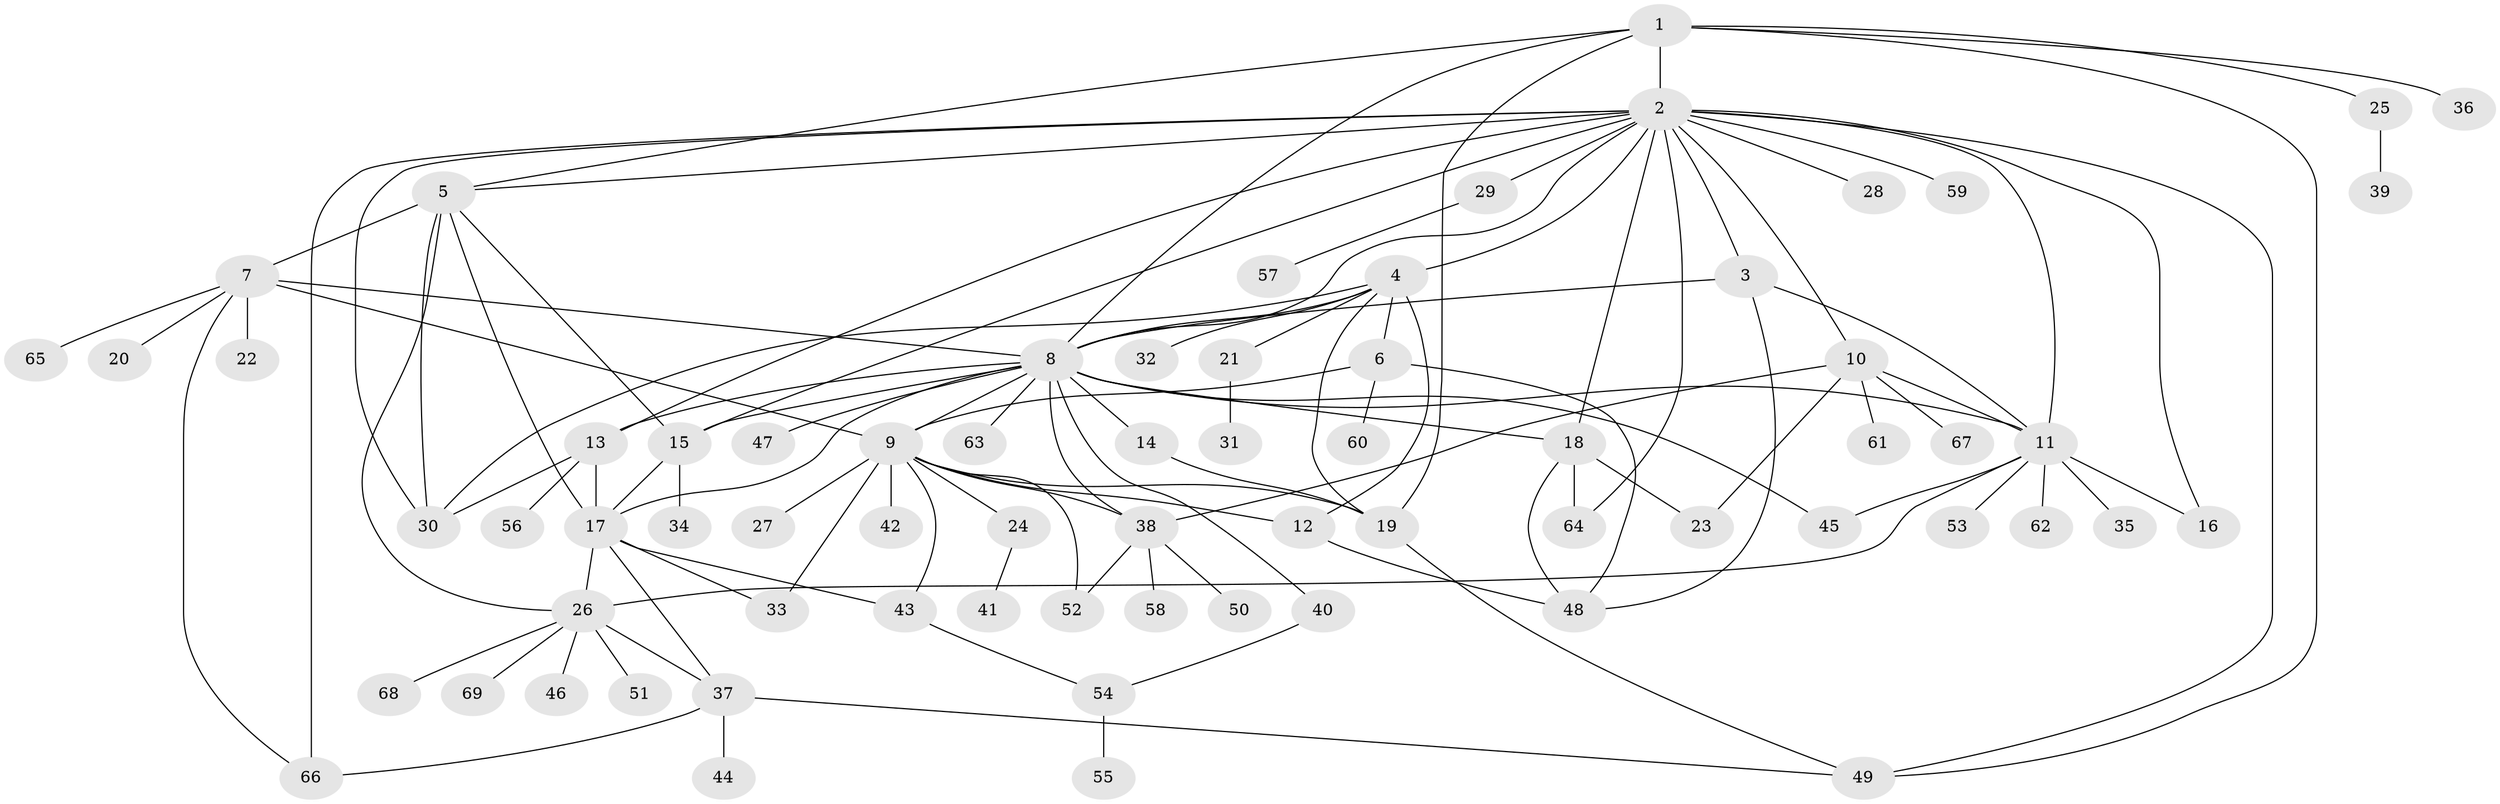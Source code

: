// original degree distribution, {9: 0.03125, 22: 0.010416666666666666, 4: 0.052083333333333336, 10: 0.010416666666666666, 11: 0.010416666666666666, 5: 0.020833333333333332, 23: 0.010416666666666666, 14: 0.010416666666666666, 7: 0.03125, 13: 0.010416666666666666, 3: 0.125, 1: 0.46875, 2: 0.16666666666666666, 6: 0.03125, 8: 0.010416666666666666}
// Generated by graph-tools (version 1.1) at 2025/50/03/04/25 22:50:36]
// undirected, 69 vertices, 113 edges
graph export_dot {
  node [color=gray90,style=filled];
  1;
  2;
  3;
  4;
  5;
  6;
  7;
  8;
  9;
  10;
  11;
  12;
  13;
  14;
  15;
  16;
  17;
  18;
  19;
  20;
  21;
  22;
  23;
  24;
  25;
  26;
  27;
  28;
  29;
  30;
  31;
  32;
  33;
  34;
  35;
  36;
  37;
  38;
  39;
  40;
  41;
  42;
  43;
  44;
  45;
  46;
  47;
  48;
  49;
  50;
  51;
  52;
  53;
  54;
  55;
  56;
  57;
  58;
  59;
  60;
  61;
  62;
  63;
  64;
  65;
  66;
  67;
  68;
  69;
  1 -- 2 [weight=1.0];
  1 -- 5 [weight=1.0];
  1 -- 8 [weight=1.0];
  1 -- 19 [weight=1.0];
  1 -- 25 [weight=1.0];
  1 -- 36 [weight=1.0];
  1 -- 49 [weight=1.0];
  2 -- 3 [weight=2.0];
  2 -- 4 [weight=1.0];
  2 -- 5 [weight=1.0];
  2 -- 8 [weight=1.0];
  2 -- 10 [weight=1.0];
  2 -- 11 [weight=1.0];
  2 -- 13 [weight=1.0];
  2 -- 15 [weight=1.0];
  2 -- 16 [weight=1.0];
  2 -- 18 [weight=1.0];
  2 -- 28 [weight=1.0];
  2 -- 29 [weight=1.0];
  2 -- 30 [weight=1.0];
  2 -- 49 [weight=1.0];
  2 -- 59 [weight=1.0];
  2 -- 64 [weight=1.0];
  2 -- 66 [weight=1.0];
  3 -- 8 [weight=1.0];
  3 -- 11 [weight=1.0];
  3 -- 48 [weight=1.0];
  4 -- 6 [weight=1.0];
  4 -- 8 [weight=1.0];
  4 -- 12 [weight=1.0];
  4 -- 19 [weight=1.0];
  4 -- 21 [weight=1.0];
  4 -- 30 [weight=1.0];
  4 -- 32 [weight=1.0];
  5 -- 7 [weight=2.0];
  5 -- 15 [weight=1.0];
  5 -- 17 [weight=1.0];
  5 -- 26 [weight=1.0];
  5 -- 30 [weight=2.0];
  6 -- 9 [weight=1.0];
  6 -- 48 [weight=1.0];
  6 -- 60 [weight=1.0];
  7 -- 8 [weight=1.0];
  7 -- 9 [weight=1.0];
  7 -- 20 [weight=1.0];
  7 -- 22 [weight=1.0];
  7 -- 65 [weight=1.0];
  7 -- 66 [weight=1.0];
  8 -- 9 [weight=1.0];
  8 -- 11 [weight=1.0];
  8 -- 13 [weight=2.0];
  8 -- 14 [weight=1.0];
  8 -- 15 [weight=1.0];
  8 -- 17 [weight=1.0];
  8 -- 18 [weight=1.0];
  8 -- 38 [weight=1.0];
  8 -- 40 [weight=1.0];
  8 -- 45 [weight=1.0];
  8 -- 47 [weight=1.0];
  8 -- 63 [weight=1.0];
  9 -- 12 [weight=1.0];
  9 -- 19 [weight=1.0];
  9 -- 24 [weight=1.0];
  9 -- 27 [weight=1.0];
  9 -- 33 [weight=1.0];
  9 -- 38 [weight=1.0];
  9 -- 42 [weight=1.0];
  9 -- 43 [weight=1.0];
  9 -- 52 [weight=1.0];
  10 -- 11 [weight=1.0];
  10 -- 23 [weight=1.0];
  10 -- 38 [weight=1.0];
  10 -- 61 [weight=1.0];
  10 -- 67 [weight=1.0];
  11 -- 16 [weight=1.0];
  11 -- 26 [weight=1.0];
  11 -- 35 [weight=1.0];
  11 -- 45 [weight=1.0];
  11 -- 53 [weight=1.0];
  11 -- 62 [weight=1.0];
  12 -- 48 [weight=1.0];
  13 -- 17 [weight=1.0];
  13 -- 30 [weight=1.0];
  13 -- 56 [weight=1.0];
  14 -- 19 [weight=1.0];
  15 -- 17 [weight=2.0];
  15 -- 34 [weight=1.0];
  17 -- 26 [weight=1.0];
  17 -- 33 [weight=1.0];
  17 -- 37 [weight=1.0];
  17 -- 43 [weight=1.0];
  18 -- 23 [weight=1.0];
  18 -- 48 [weight=1.0];
  18 -- 64 [weight=1.0];
  19 -- 49 [weight=1.0];
  21 -- 31 [weight=1.0];
  24 -- 41 [weight=1.0];
  25 -- 39 [weight=1.0];
  26 -- 37 [weight=1.0];
  26 -- 46 [weight=1.0];
  26 -- 51 [weight=1.0];
  26 -- 68 [weight=1.0];
  26 -- 69 [weight=1.0];
  29 -- 57 [weight=1.0];
  37 -- 44 [weight=1.0];
  37 -- 49 [weight=1.0];
  37 -- 66 [weight=1.0];
  38 -- 50 [weight=1.0];
  38 -- 52 [weight=1.0];
  38 -- 58 [weight=1.0];
  40 -- 54 [weight=1.0];
  43 -- 54 [weight=1.0];
  54 -- 55 [weight=1.0];
}
